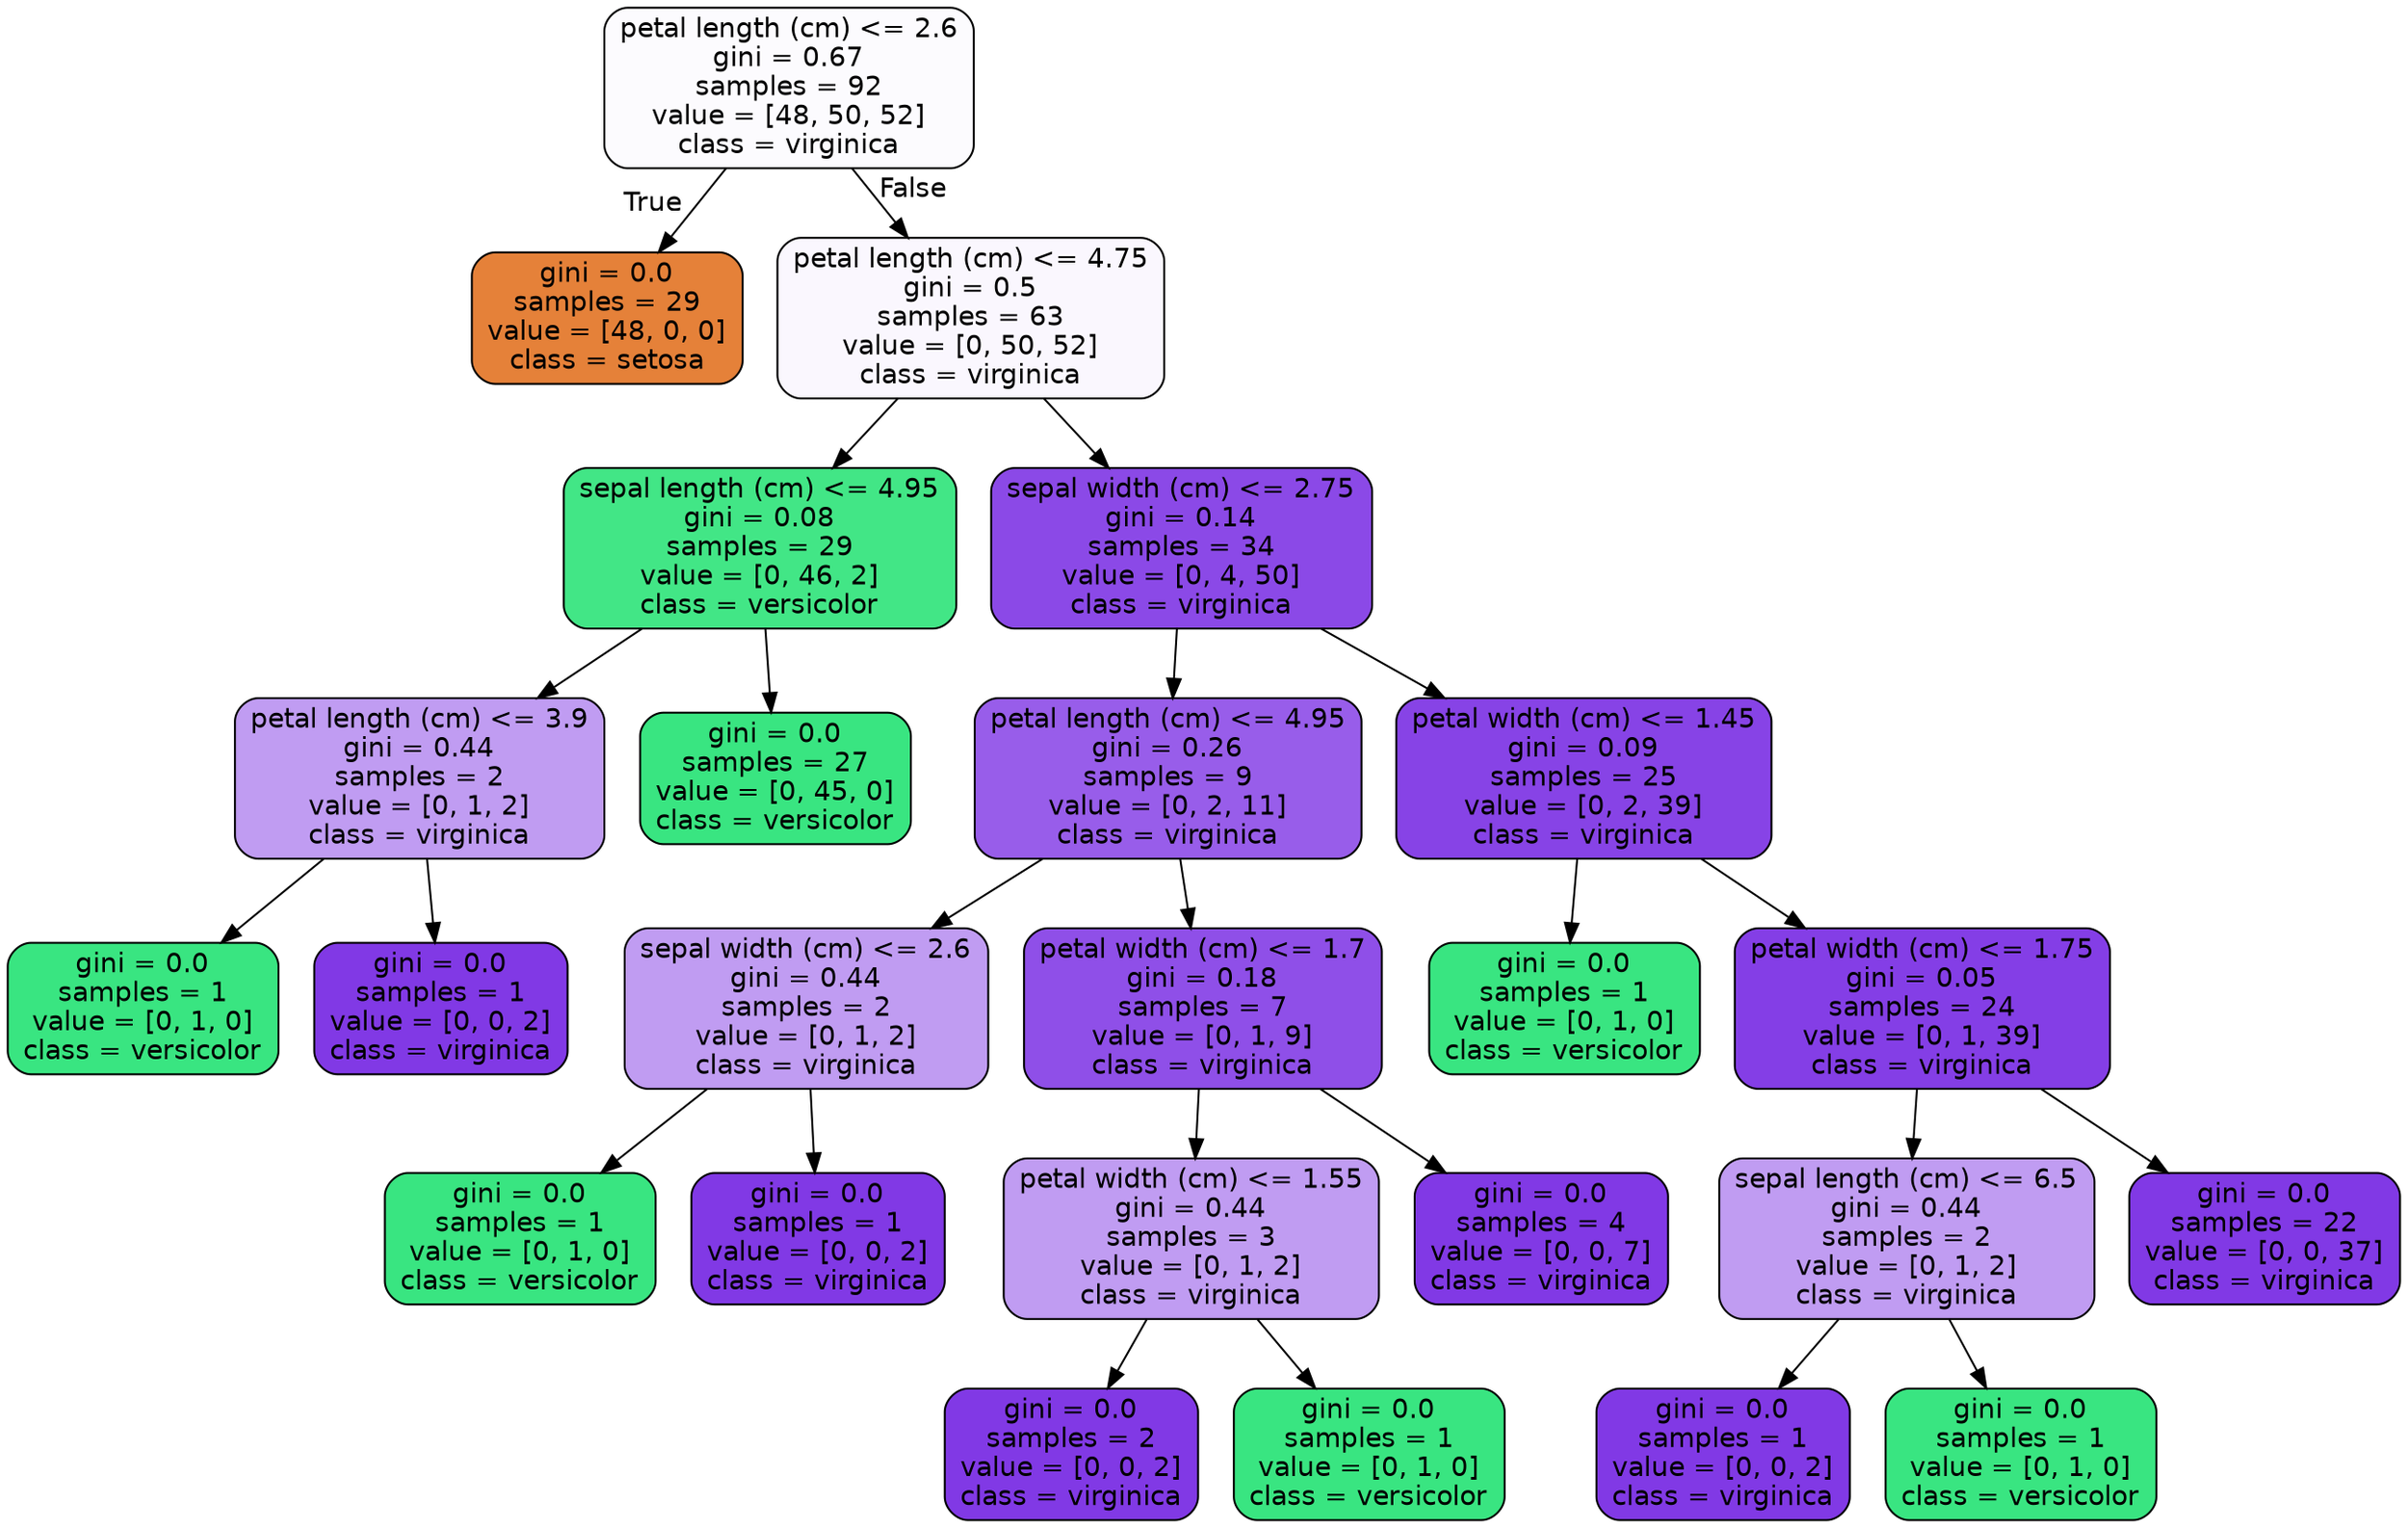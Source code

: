 digraph Tree {
node [shape=box, style="filled, rounded", color="black", fontname="helvetica"] ;
edge [fontname="helvetica"] ;
0 [label="petal length (cm) <= 2.6\ngini = 0.67\nsamples = 92\nvalue = [48, 50, 52]\nclass = virginica", fillcolor="#fcfbfe"] ;
1 [label="gini = 0.0\nsamples = 29\nvalue = [48, 0, 0]\nclass = setosa", fillcolor="#e58139"] ;
0 -> 1 [labeldistance=2.5, labelangle=45, headlabel="True"] ;
2 [label="petal length (cm) <= 4.75\ngini = 0.5\nsamples = 63\nvalue = [0, 50, 52]\nclass = virginica", fillcolor="#faf7fe"] ;
0 -> 2 [labeldistance=2.5, labelangle=-45, headlabel="False"] ;
3 [label="sepal length (cm) <= 4.95\ngini = 0.08\nsamples = 29\nvalue = [0, 46, 2]\nclass = versicolor", fillcolor="#42e686"] ;
2 -> 3 ;
4 [label="petal length (cm) <= 3.9\ngini = 0.44\nsamples = 2\nvalue = [0, 1, 2]\nclass = virginica", fillcolor="#c09cf2"] ;
3 -> 4 ;
5 [label="gini = 0.0\nsamples = 1\nvalue = [0, 1, 0]\nclass = versicolor", fillcolor="#39e581"] ;
4 -> 5 ;
6 [label="gini = 0.0\nsamples = 1\nvalue = [0, 0, 2]\nclass = virginica", fillcolor="#8139e5"] ;
4 -> 6 ;
7 [label="gini = 0.0\nsamples = 27\nvalue = [0, 45, 0]\nclass = versicolor", fillcolor="#39e581"] ;
3 -> 7 ;
8 [label="sepal width (cm) <= 2.75\ngini = 0.14\nsamples = 34\nvalue = [0, 4, 50]\nclass = virginica", fillcolor="#8b49e7"] ;
2 -> 8 ;
9 [label="petal length (cm) <= 4.95\ngini = 0.26\nsamples = 9\nvalue = [0, 2, 11]\nclass = virginica", fillcolor="#985dea"] ;
8 -> 9 ;
10 [label="sepal width (cm) <= 2.6\ngini = 0.44\nsamples = 2\nvalue = [0, 1, 2]\nclass = virginica", fillcolor="#c09cf2"] ;
9 -> 10 ;
11 [label="gini = 0.0\nsamples = 1\nvalue = [0, 1, 0]\nclass = versicolor", fillcolor="#39e581"] ;
10 -> 11 ;
12 [label="gini = 0.0\nsamples = 1\nvalue = [0, 0, 2]\nclass = virginica", fillcolor="#8139e5"] ;
10 -> 12 ;
13 [label="petal width (cm) <= 1.7\ngini = 0.18\nsamples = 7\nvalue = [0, 1, 9]\nclass = virginica", fillcolor="#8f4fe8"] ;
9 -> 13 ;
14 [label="petal width (cm) <= 1.55\ngini = 0.44\nsamples = 3\nvalue = [0, 1, 2]\nclass = virginica", fillcolor="#c09cf2"] ;
13 -> 14 ;
15 [label="gini = 0.0\nsamples = 2\nvalue = [0, 0, 2]\nclass = virginica", fillcolor="#8139e5"] ;
14 -> 15 ;
16 [label="gini = 0.0\nsamples = 1\nvalue = [0, 1, 0]\nclass = versicolor", fillcolor="#39e581"] ;
14 -> 16 ;
17 [label="gini = 0.0\nsamples = 4\nvalue = [0, 0, 7]\nclass = virginica", fillcolor="#8139e5"] ;
13 -> 17 ;
18 [label="petal width (cm) <= 1.45\ngini = 0.09\nsamples = 25\nvalue = [0, 2, 39]\nclass = virginica", fillcolor="#8743e6"] ;
8 -> 18 ;
19 [label="gini = 0.0\nsamples = 1\nvalue = [0, 1, 0]\nclass = versicolor", fillcolor="#39e581"] ;
18 -> 19 ;
20 [label="petal width (cm) <= 1.75\ngini = 0.05\nsamples = 24\nvalue = [0, 1, 39]\nclass = virginica", fillcolor="#843ee6"] ;
18 -> 20 ;
21 [label="sepal length (cm) <= 6.5\ngini = 0.44\nsamples = 2\nvalue = [0, 1, 2]\nclass = virginica", fillcolor="#c09cf2"] ;
20 -> 21 ;
22 [label="gini = 0.0\nsamples = 1\nvalue = [0, 0, 2]\nclass = virginica", fillcolor="#8139e5"] ;
21 -> 22 ;
23 [label="gini = 0.0\nsamples = 1\nvalue = [0, 1, 0]\nclass = versicolor", fillcolor="#39e581"] ;
21 -> 23 ;
24 [label="gini = 0.0\nsamples = 22\nvalue = [0, 0, 37]\nclass = virginica", fillcolor="#8139e5"] ;
20 -> 24 ;
}